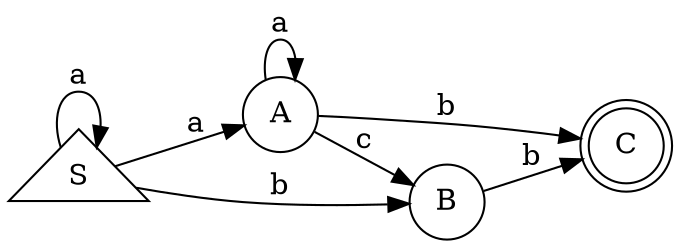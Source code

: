 digraph finite_state_machine {
	rankdir=LR size="8,5"
	node [shape=doublecircle]
	C
	node [shape=triangle]
	S
	node [shape=circle]
	S -> S [label=a]
	S -> A [label=a]
	A -> A [label=a]
	A -> B [label=c]
	A -> C [label=b]
	S -> B [label=b]
	B -> C [label=b]
}
